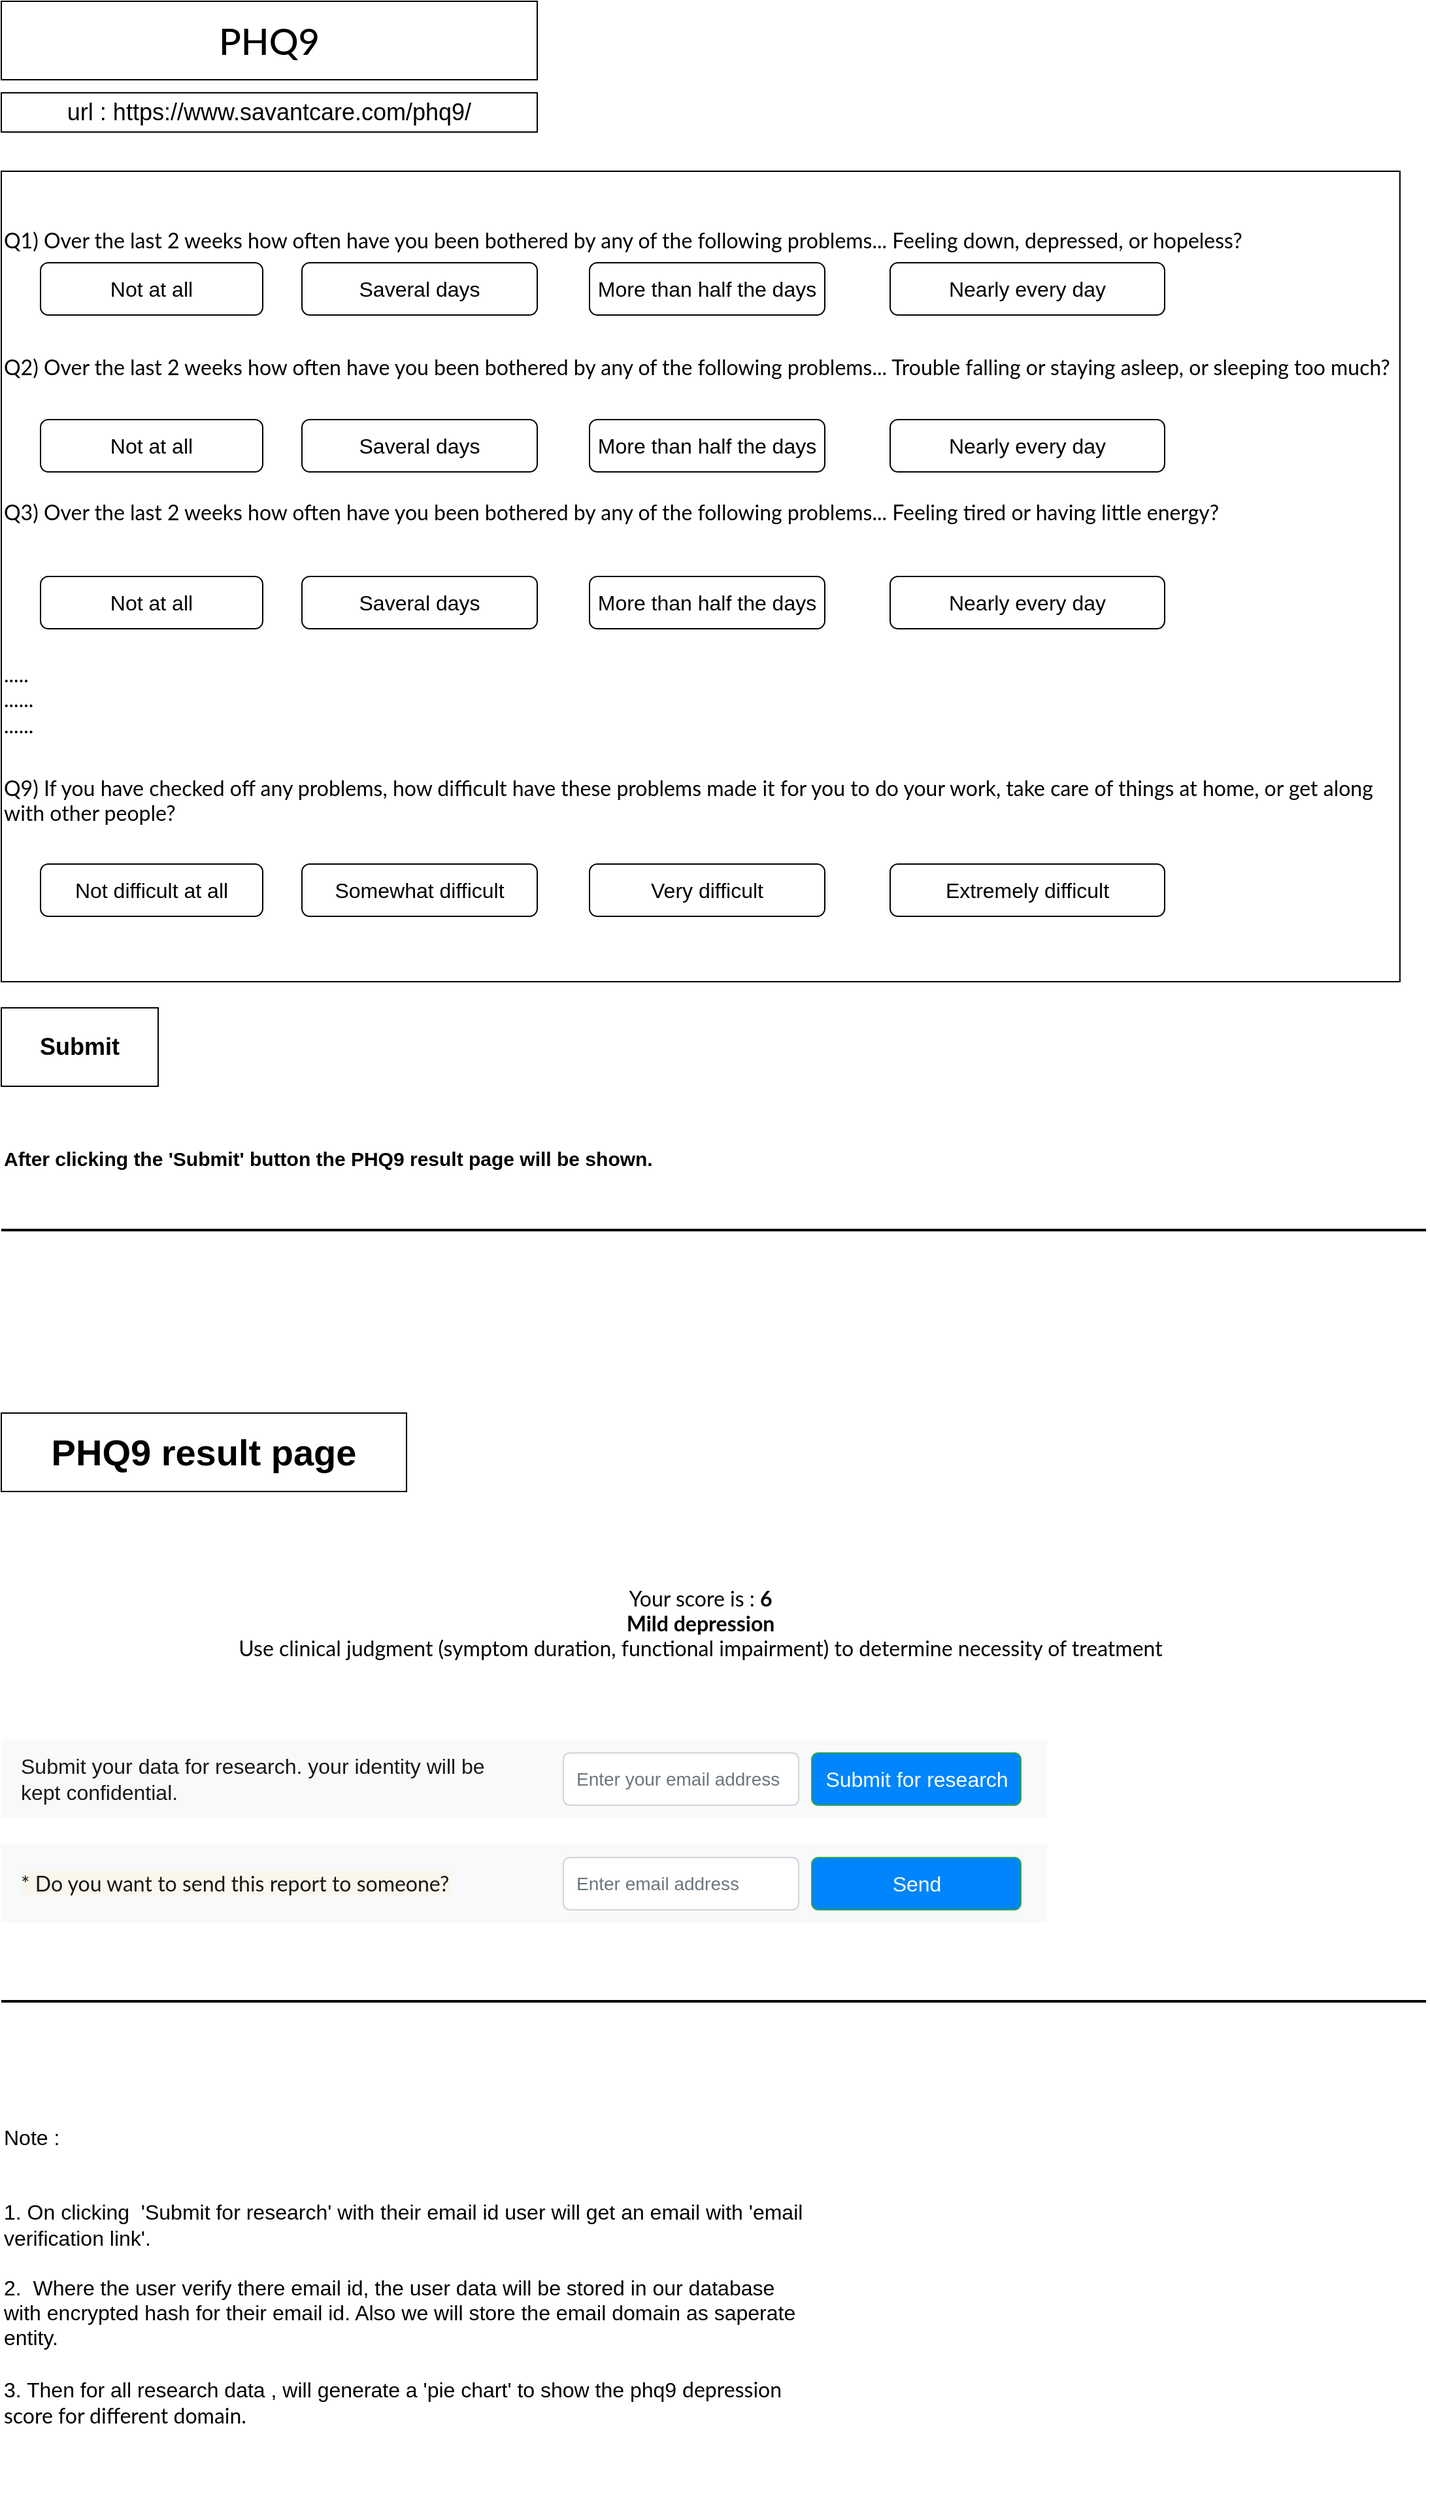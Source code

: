 <mxfile version="13.0.3" type="device"><diagram id="GBelWIYFIjmsClIAYHJw" name="Page-1"><mxGraphModel dx="1366" dy="816" grid="1" gridSize="10" guides="1" tooltips="1" connect="1" arrows="1" fold="1" page="1" pageScale="1" pageWidth="827" pageHeight="1169" math="0" shadow="0"><root><mxCell id="0"/><mxCell id="1" parent="0"/><mxCell id="169t5o3AJhvmIS5vxz1_-1" value="&lt;h1 style=&quot;box-sizing: border-box ; font-family: &amp;#34;lato&amp;#34; , sans-serif ; margin: 5px ; font-weight: 500 ; line-height: 1.1 ; background-color: rgb(255 , 255 , 255)&quot;&gt;&lt;font style=&quot;font-size: 28px&quot;&gt;PHQ9&lt;/font&gt;&lt;/h1&gt;" style="rounded=0;whiteSpace=wrap;html=1;align=center;" vertex="1" parent="1"><mxGeometry x="10" y="60" width="410" height="60" as="geometry"/></mxCell><mxCell id="169t5o3AJhvmIS5vxz1_-2" value="&lt;font style=&quot;font-size: 18px&quot;&gt;url :&amp;nbsp;https://www.savantcare.com/phq9/&lt;/font&gt;" style="rounded=0;whiteSpace=wrap;html=1;align=center;" vertex="1" parent="1"><mxGeometry x="10" y="130" width="410" height="30" as="geometry"/></mxCell><mxCell id="169t5o3AJhvmIS5vxz1_-3" value="&lt;span style=&quot;background-color: rgb(255 , 255 , 255)&quot;&gt;&lt;span style=&quot;font-family: &amp;#34;lato&amp;#34; , sans-serif ; font-size: 14px&quot;&gt;&lt;font style=&quot;font-size: 14px&quot;&gt;&lt;br&gt;&lt;/font&gt;&lt;/span&gt;&lt;span style=&quot;font-family: &amp;#34;lato&amp;#34; , sans-serif ; font-size: 16px&quot;&gt;Q1) Over the last 2 weeks how often have you been bothered by any of the following problems... Feeling down, depressed, or hopeless?&lt;br&gt;&lt;/span&gt;&lt;span style=&quot;font-family: &amp;#34;lato&amp;#34; , sans-serif ; font-size: 16px&quot;&gt;&lt;br&gt;&lt;br&gt;&lt;br&gt;&lt;br&gt;Q2) Over the last 2 weeks how often have you been bothered by any of the following problems... Trouble falling or staying asleep, or sleeping too much?&lt;/span&gt;&lt;span style=&quot;font-family: &amp;#34;lato&amp;#34; , sans-serif ; font-size: 16px&quot;&gt;&lt;br&gt;&lt;/span&gt;&lt;/span&gt;&lt;div class=&quot;radio&quot; style=&quot;box-sizing: border-box ; font-family: &amp;#34;lato&amp;#34; , sans-serif ; font-size: 16px ; position: relative ; margin-top: -5px ; margin-bottom: 10px&quot;&gt;&lt;span style=&quot;background-color: rgb(255 , 255 , 255)&quot;&gt;&lt;br&gt;&lt;/span&gt;&lt;/div&gt;&lt;div class=&quot;radio&quot; style=&quot;box-sizing: border-box ; font-family: &amp;#34;lato&amp;#34; , sans-serif ; font-size: 16px ; position: relative ; margin-top: -5px ; margin-bottom: 10px&quot;&gt;&lt;span style=&quot;background-color: rgb(255 , 255 , 255)&quot;&gt;&lt;br&gt;&lt;/span&gt;&lt;/div&gt;&lt;div class=&quot;radio&quot; style=&quot;box-sizing: border-box ; font-family: &amp;#34;lato&amp;#34; , sans-serif ; font-size: 16px ; position: relative ; margin-top: -5px ; margin-bottom: 10px&quot;&gt;&lt;span style=&quot;background-color: rgb(255 , 255 , 255)&quot;&gt;&lt;br&gt;&lt;/span&gt;&lt;/div&gt;&lt;div class=&quot;radio&quot; style=&quot;box-sizing: border-box ; font-family: &amp;#34;lato&amp;#34; , sans-serif ; font-size: 16px ; position: relative ; margin-top: -5px ; margin-bottom: 10px&quot;&gt;&lt;span style=&quot;background-color: rgb(255 , 255 , 255)&quot;&gt;&lt;br&gt;&lt;/span&gt;&lt;/div&gt;&lt;div class=&quot;radio&quot; style=&quot;box-sizing: border-box ; font-family: &amp;#34;lato&amp;#34; , sans-serif ; font-size: 16px ; position: relative ; margin-top: -5px ; margin-bottom: 10px&quot;&gt;&lt;span style=&quot;background-color: rgb(255 , 255 , 255)&quot;&gt;Q3) Over the last 2 weeks how often have you been bothered by any of the following problems... Feeling tired or having little energy?&lt;/span&gt;&lt;/div&gt;&lt;div class=&quot;radio&quot; style=&quot;box-sizing: border-box ; font-family: &amp;#34;lato&amp;#34; , sans-serif ; font-size: 16px ; position: relative ; margin-top: -5px ; margin-bottom: 10px&quot;&gt;&lt;label class=&quot;group2 radio-value-btn&quot; style=&quot;box-sizing: border-box ; display: inline-block ; max-width: 100% ; margin-bottom: 0px ; min-height: 20px ; padding-left: 20px ; cursor: pointer&quot;&gt;&lt;span style=&quot;font-family: &amp;#34;lato&amp;#34; , sans-serif ; background-color: rgb(255 , 255 , 255)&quot;&gt;&lt;br&gt;&lt;/span&gt;&lt;/label&gt;&lt;/div&gt;&lt;div class=&quot;radio&quot; style=&quot;box-sizing: border-box ; font-family: &amp;#34;lato&amp;#34; , sans-serif ; font-size: 16px ; position: relative ; margin-top: -5px ; margin-bottom: 10px&quot;&gt;&lt;label class=&quot;group2 radio-value-btn&quot; style=&quot;box-sizing: border-box ; display: inline-block ; max-width: 100% ; margin-bottom: 0px ; min-height: 20px ; padding-left: 20px ; cursor: pointer&quot;&gt;&lt;span style=&quot;font-family: &amp;#34;lato&amp;#34; , sans-serif ; background-color: rgb(255 , 255 , 255)&quot;&gt;&lt;br&gt;&lt;/span&gt;&lt;/label&gt;&lt;/div&gt;&lt;div class=&quot;radio&quot; style=&quot;box-sizing: border-box ; font-family: &amp;#34;lato&amp;#34; , sans-serif ; font-size: 16px ; position: relative ; margin-top: -5px ; margin-bottom: 10px&quot;&gt;&lt;label class=&quot;group2 radio-value-btn&quot; style=&quot;box-sizing: border-box ; display: inline-block ; max-width: 100% ; margin-bottom: 0px ; min-height: 20px ; padding-left: 20px ; cursor: pointer&quot;&gt;&lt;span style=&quot;font-family: &amp;#34;lato&amp;#34; , sans-serif ; background-color: rgb(255 , 255 , 255)&quot;&gt;&lt;br&gt;&lt;/span&gt;&lt;/label&gt;&lt;/div&gt;&lt;div class=&quot;radio&quot; style=&quot;box-sizing: border-box ; font-family: &amp;#34;lato&amp;#34; , sans-serif ; font-size: 16px ; position: relative ; margin-top: -5px ; margin-bottom: 10px&quot;&gt;&lt;label class=&quot;group2 radio-value-btn&quot; style=&quot;box-sizing: border-box ; display: inline-block ; max-width: 100% ; margin-bottom: 0px ; min-height: 20px ; padding-left: 20px ; cursor: pointer&quot;&gt;&lt;span style=&quot;font-family: &amp;#34;lato&amp;#34; , sans-serif ; background-color: rgb(255 , 255 , 255)&quot;&gt;&lt;br&gt;&lt;/span&gt;&lt;/label&gt;&lt;/div&gt;&lt;div class=&quot;radio&quot; style=&quot;box-sizing: border-box ; font-family: &amp;#34;lato&amp;#34; , sans-serif ; font-size: 16px ; position: relative ; margin-top: -5px ; margin-bottom: 10px&quot;&gt;&lt;/div&gt;&lt;span style=&quot;background-color: rgb(255 , 255 , 255)&quot;&gt;&lt;span style=&quot;font-family: &amp;#34;lato&amp;#34; , sans-serif&quot;&gt;&lt;font style=&quot;font-size: 16px&quot;&gt;.....&lt;br&gt;......&lt;br&gt;......&lt;/font&gt;&lt;/span&gt;&lt;br&gt;&lt;br style=&quot;font-family: &amp;#34;lato&amp;#34; , sans-serif ; font-size: 14px&quot;&gt;&lt;br style=&quot;font-family: &amp;#34;lato&amp;#34; , sans-serif ; font-size: 14px&quot;&gt;&lt;span style=&quot;font-family: &amp;#34;lato&amp;#34; , sans-serif ; font-size: 16px&quot;&gt;Q9) If you have checked off any problems, how difficult have these problems made it for you to do your work, take care of things at home, or get along with other people?&lt;br&gt;&lt;/span&gt;&lt;span style=&quot;font-family: &amp;#34;lato&amp;#34; , sans-serif ; font-size: 14px&quot;&gt;&lt;font style=&quot;font-size: 14px&quot;&gt;&lt;br&gt;&lt;/font&gt;&lt;/span&gt;&lt;/span&gt;&lt;div class=&quot;row&quot; style=&quot;box-sizing: border-box ; font-family: &amp;#34;lato&amp;#34; , sans-serif ; font-size: 16px ; margin-right: -15px ; margin-left: -15px&quot;&gt;&lt;span style=&quot;background-color: rgb(255 , 255 , 255)&quot;&gt;&lt;br&gt;&lt;/span&gt;&lt;/div&gt;&lt;span style=&quot;font-family: &amp;#34;lato&amp;#34; , sans-serif&quot;&gt;&lt;font style=&quot;font-size: 16px&quot;&gt;&lt;span style=&quot;background-color: rgb(255 , 255 , 255)&quot;&gt;&lt;br&gt;&lt;br&gt;&lt;/span&gt;&lt;br&gt;&lt;/font&gt;&lt;/span&gt;" style="rounded=0;whiteSpace=wrap;html=1;align=left;" vertex="1" parent="1"><mxGeometry x="10" y="190" width="1070" height="620" as="geometry"/></mxCell><mxCell id="169t5o3AJhvmIS5vxz1_-4" value="&lt;font style=&quot;font-size: 16px&quot;&gt;Not at all&lt;/font&gt;" style="rounded=1;whiteSpace=wrap;html=1;" vertex="1" parent="1"><mxGeometry x="40" y="380" width="170" height="40" as="geometry"/></mxCell><mxCell id="169t5o3AJhvmIS5vxz1_-5" value="&lt;font style=&quot;font-size: 16px&quot;&gt;Saveral days&lt;/font&gt;" style="rounded=1;whiteSpace=wrap;html=1;" vertex="1" parent="1"><mxGeometry x="240" y="380" width="180" height="40" as="geometry"/></mxCell><mxCell id="169t5o3AJhvmIS5vxz1_-6" value="&lt;span style=&quot;text-align: left ; background-color: rgb(255 , 255 , 255)&quot;&gt;&lt;font style=&quot;font-size: 16px&quot;&gt;Nearly every day&lt;/font&gt;&lt;/span&gt;" style="rounded=1;whiteSpace=wrap;html=1;" vertex="1" parent="1"><mxGeometry x="690" y="380" width="210" height="40" as="geometry"/></mxCell><mxCell id="169t5o3AJhvmIS5vxz1_-7" value="&lt;span style=&quot;text-align: left ; background-color: rgb(255 , 255 , 255)&quot;&gt;&lt;font style=&quot;font-size: 16px&quot;&gt;More than half the days&lt;/font&gt;&lt;/span&gt;" style="rounded=1;whiteSpace=wrap;html=1;" vertex="1" parent="1"><mxGeometry x="460" y="380" width="180" height="40" as="geometry"/></mxCell><mxCell id="169t5o3AJhvmIS5vxz1_-8" value="&lt;font style=&quot;font-size: 16px&quot;&gt;Not at all&lt;/font&gt;" style="rounded=1;whiteSpace=wrap;html=1;" vertex="1" parent="1"><mxGeometry x="40" y="260" width="170" height="40" as="geometry"/></mxCell><mxCell id="169t5o3AJhvmIS5vxz1_-9" value="&lt;font style=&quot;font-size: 16px&quot;&gt;Saveral days&lt;/font&gt;" style="rounded=1;whiteSpace=wrap;html=1;" vertex="1" parent="1"><mxGeometry x="240" y="260" width="180" height="40" as="geometry"/></mxCell><mxCell id="169t5o3AJhvmIS5vxz1_-10" value="&lt;span style=&quot;text-align: left ; background-color: rgb(255 , 255 , 255)&quot;&gt;&lt;font style=&quot;font-size: 16px&quot;&gt;Nearly every day&lt;/font&gt;&lt;/span&gt;" style="rounded=1;whiteSpace=wrap;html=1;" vertex="1" parent="1"><mxGeometry x="690" y="260" width="210" height="40" as="geometry"/></mxCell><mxCell id="169t5o3AJhvmIS5vxz1_-11" value="&lt;span style=&quot;text-align: left ; background-color: rgb(255 , 255 , 255)&quot;&gt;&lt;font style=&quot;font-size: 16px&quot;&gt;More than half the days&lt;/font&gt;&lt;/span&gt;" style="rounded=1;whiteSpace=wrap;html=1;" vertex="1" parent="1"><mxGeometry x="460" y="260" width="180" height="40" as="geometry"/></mxCell><mxCell id="169t5o3AJhvmIS5vxz1_-12" value="&lt;font style=&quot;font-size: 16px&quot;&gt;Not at all&lt;/font&gt;" style="rounded=1;whiteSpace=wrap;html=1;" vertex="1" parent="1"><mxGeometry x="40" y="500" width="170" height="40" as="geometry"/></mxCell><mxCell id="169t5o3AJhvmIS5vxz1_-13" value="&lt;font style=&quot;font-size: 16px&quot;&gt;Saveral days&lt;/font&gt;" style="rounded=1;whiteSpace=wrap;html=1;" vertex="1" parent="1"><mxGeometry x="240" y="500" width="180" height="40" as="geometry"/></mxCell><mxCell id="169t5o3AJhvmIS5vxz1_-14" value="&lt;span style=&quot;text-align: left ; background-color: rgb(255 , 255 , 255)&quot;&gt;&lt;font style=&quot;font-size: 16px&quot;&gt;Nearly every day&lt;/font&gt;&lt;/span&gt;" style="rounded=1;whiteSpace=wrap;html=1;" vertex="1" parent="1"><mxGeometry x="690" y="500" width="210" height="40" as="geometry"/></mxCell><mxCell id="169t5o3AJhvmIS5vxz1_-15" value="&lt;span style=&quot;text-align: left ; background-color: rgb(255 , 255 , 255)&quot;&gt;&lt;font style=&quot;font-size: 16px&quot;&gt;More than half the days&lt;/font&gt;&lt;/span&gt;" style="rounded=1;whiteSpace=wrap;html=1;" vertex="1" parent="1"><mxGeometry x="460" y="500" width="180" height="40" as="geometry"/></mxCell><mxCell id="169t5o3AJhvmIS5vxz1_-16" value="&lt;span style=&quot;text-align: left ; background-color: rgb(255 , 255 , 255)&quot;&gt;&lt;font style=&quot;font-size: 16px&quot;&gt;Not difficult at all&lt;/font&gt;&lt;/span&gt;" style="rounded=1;whiteSpace=wrap;html=1;" vertex="1" parent="1"><mxGeometry x="40" y="720" width="170" height="40" as="geometry"/></mxCell><mxCell id="169t5o3AJhvmIS5vxz1_-17" value="&lt;span style=&quot;text-align: left ; background-color: rgb(255 , 255 , 255)&quot;&gt;&lt;font style=&quot;font-size: 16px&quot;&gt;Somewhat difficult&lt;/font&gt;&lt;/span&gt;" style="rounded=1;whiteSpace=wrap;html=1;" vertex="1" parent="1"><mxGeometry x="240" y="720" width="180" height="40" as="geometry"/></mxCell><mxCell id="169t5o3AJhvmIS5vxz1_-18" value="&lt;span style=&quot;text-align: left ; background-color: rgb(255 , 255 , 255)&quot;&gt;&lt;font style=&quot;font-size: 16px&quot;&gt;Extremely difficult&lt;/font&gt;&lt;/span&gt;" style="rounded=1;whiteSpace=wrap;html=1;" vertex="1" parent="1"><mxGeometry x="690" y="720" width="210" height="40" as="geometry"/></mxCell><mxCell id="169t5o3AJhvmIS5vxz1_-19" value="&lt;span style=&quot;text-align: left ; background-color: rgb(255 , 255 , 255)&quot;&gt;&lt;font style=&quot;font-size: 16px&quot;&gt;Very difficult&lt;/font&gt;&lt;/span&gt;" style="rounded=1;whiteSpace=wrap;html=1;" vertex="1" parent="1"><mxGeometry x="460" y="720" width="180" height="40" as="geometry"/></mxCell><mxCell id="169t5o3AJhvmIS5vxz1_-20" value="&lt;b&gt;&lt;font style=&quot;font-size: 18px&quot;&gt;Submit&lt;/font&gt;&lt;/b&gt;" style="rounded=0;whiteSpace=wrap;html=1;" vertex="1" parent="1"><mxGeometry x="10" y="830" width="120" height="60" as="geometry"/></mxCell><mxCell id="169t5o3AJhvmIS5vxz1_-21" value="&lt;b&gt;&lt;font style=&quot;font-size: 15px&quot;&gt;After clicking the 'Submit' button the PHQ9 result page&amp;nbsp;will be shown.&lt;/font&gt;&lt;/b&gt;" style="rounded=0;whiteSpace=wrap;html=1;align=left;strokeColor=#FFFFFF;" vertex="1" parent="1"><mxGeometry x="10" y="930" width="790" height="30" as="geometry"/></mxCell><mxCell id="169t5o3AJhvmIS5vxz1_-22" value="&lt;b&gt;&lt;font style=&quot;font-size: 28px&quot;&gt;PHQ9 result page&lt;/font&gt;&lt;/b&gt;" style="rounded=0;whiteSpace=wrap;html=1;strokeColor=#000000;align=center;" vertex="1" parent="1"><mxGeometry x="10" y="1140" width="310" height="60" as="geometry"/></mxCell><mxCell id="169t5o3AJhvmIS5vxz1_-23" value="" style="endArrow=none;html=1;strokeWidth=2;" edge="1" parent="1"><mxGeometry width="50" height="50" relative="1" as="geometry"><mxPoint x="10" y="1000" as="sourcePoint"/><mxPoint x="1100" y="1000" as="targetPoint"/></mxGeometry></mxCell><mxCell id="169t5o3AJhvmIS5vxz1_-24" value="Submit your data for research.&amp;nbsp;your identity will be &lt;br&gt;kept confidential." style="html=1;shadow=0;dashed=0;fillColor=#F8F9FA;strokeColor=none;fontSize=16;fontColor=#181819;align=left;spacing=15;" vertex="1" parent="1"><mxGeometry x="10" y="1390" width="800" height="60" as="geometry"/></mxCell><mxCell id="169t5o3AJhvmIS5vxz1_-25" value="Enter your email address" style="html=1;shadow=0;dashed=0;shape=mxgraph.bootstrap.rrect;rSize=5;fontSize=14;fontColor=#6C767D;strokeColor=#CED4DA;fillColor=#ffffff;align=left;spacing=10;" vertex="1" parent="169t5o3AJhvmIS5vxz1_-24"><mxGeometry width="180" height="40" relative="1" as="geometry"><mxPoint x="430" y="10" as="offset"/></mxGeometry></mxCell><mxCell id="169t5o3AJhvmIS5vxz1_-26" value="&lt;span style=&quot;font-size: 16px&quot;&gt;&lt;font color=&quot;#ffffff&quot;&gt;Submit for research&lt;/font&gt;&lt;/span&gt;" style="html=1;shadow=0;dashed=0;shape=mxgraph.bootstrap.rrect;rSize=5;fontSize=14;fontColor=#33A64C;strokeColor=#33A64C;fillColor=#0085FC;" vertex="1" parent="169t5o3AJhvmIS5vxz1_-24"><mxGeometry width="160" height="40" relative="1" as="geometry"><mxPoint x="620" y="10" as="offset"/></mxGeometry></mxCell><mxCell id="169t5o3AJhvmIS5vxz1_-27" value="&lt;span style=&quot;font-family: &amp;#34;lato&amp;#34; , sans-serif ; text-align: center ; background-color: rgba(253 , 226 , 159 , 0.16)&quot;&gt;* Do you want to send this report to someone?&lt;/span&gt;" style="html=1;shadow=0;dashed=0;fillColor=#F8F9FA;strokeColor=none;fontSize=16;fontColor=#181819;align=left;spacing=15;" vertex="1" parent="1"><mxGeometry x="10" y="1470" width="800" height="60" as="geometry"/></mxCell><mxCell id="169t5o3AJhvmIS5vxz1_-28" value="Enter email address" style="html=1;shadow=0;dashed=0;shape=mxgraph.bootstrap.rrect;rSize=5;fontSize=14;fontColor=#6C767D;strokeColor=#CED4DA;fillColor=#ffffff;align=left;spacing=10;" vertex="1" parent="169t5o3AJhvmIS5vxz1_-27"><mxGeometry width="180" height="40" relative="1" as="geometry"><mxPoint x="430" y="10" as="offset"/></mxGeometry></mxCell><mxCell id="169t5o3AJhvmIS5vxz1_-29" value="&lt;span style=&quot;font-size: 16px&quot;&gt;&lt;font color=&quot;#ffffff&quot;&gt;Send&lt;/font&gt;&lt;/span&gt;" style="html=1;shadow=0;dashed=0;shape=mxgraph.bootstrap.rrect;rSize=5;fontSize=14;fontColor=#33A64C;strokeColor=#33A64C;fillColor=#0085FC;" vertex="1" parent="169t5o3AJhvmIS5vxz1_-27"><mxGeometry width="160" height="40" relative="1" as="geometry"><mxPoint x="620" y="10" as="offset"/></mxGeometry></mxCell><mxCell id="169t5o3AJhvmIS5vxz1_-30" value="&lt;font style=&quot;font-size: 16px&quot;&gt;Note :&lt;br&gt;&lt;br&gt;&amp;nbsp;&amp;nbsp;&lt;br&gt;1. On clicking&amp;nbsp; 'Submit for research' with their email id user will get an email with 'email verification link'.&lt;br&gt;&lt;br&gt;2.&amp;nbsp; Where the user verify there email id, the user data will be stored in our database with&amp;nbsp;encrypted hash for their email id. Also we will store the email domain as saperate entity.&lt;br&gt;&lt;br&gt;3. Then for all research data , will generate a 'pie chart' to show the phq9&amp;nbsp;&lt;span style=&quot;box-sizing: border-box ; font-family: &amp;#34;lato&amp;#34; , sans-serif ; text-align: center ; background-color: rgb(255 , 255 , 255)&quot;&gt;depression score for different domain.&lt;/span&gt;&lt;br&gt;&lt;br&gt;&lt;/font&gt;" style="rounded=0;whiteSpace=wrap;html=1;strokeColor=#FFFFFF;fillColor=#FFFFFF;align=left;" vertex="1" parent="1"><mxGeometry x="10" y="1650" width="620" height="320" as="geometry"/></mxCell><mxCell id="169t5o3AJhvmIS5vxz1_-31" value="&lt;span style=&quot;font-family: &amp;#34;lato&amp;#34; , sans-serif ; font-size: 16px ; background-color: rgb(255 , 255 , 255)&quot;&gt;&amp;nbsp; &amp;nbsp;&lt;/span&gt;&lt;div id=&quot;results&quot; style=&quot;box-sizing: border-box ; font-family: &amp;#34;lato&amp;#34; , sans-serif ; font-size: 16px ; background-color: rgb(255 , 255 , 255)&quot;&gt;Your score is : &lt;b&gt;6&lt;/b&gt;&lt;br style=&quot;box-sizing: border-box&quot;&gt;&lt;span style=&quot;box-sizing: border-box ; font-family: &amp;#34;lato&amp;#34; , sans-serif ; font-weight: 700&quot;&gt;Mild depression&lt;br&gt;&lt;/span&gt;&lt;span style=&quot;font-family: &amp;#34;lato&amp;#34; , sans-serif&quot;&gt;Use clinical judgment (symptom duration, functional impairment) to determine necessity of treatment&lt;/span&gt;&lt;br&gt;&lt;/div&gt;&lt;div id=&quot;results&quot; style=&quot;box-sizing: border-box ; font-family: &amp;#34;lato&amp;#34; , sans-serif ; font-size: 16px ; background-color: rgb(255 , 255 , 255)&quot;&gt;&lt;span style=&quot;box-sizing: border-box ; font-family: &amp;#34;lato&amp;#34; , sans-serif ; font-weight: 700&quot;&gt;&lt;br&gt;&lt;/span&gt;&lt;/div&gt;" style="rounded=0;whiteSpace=wrap;html=1;strokeColor=#FFFFFF;" vertex="1" parent="1"><mxGeometry x="10" y="1250" width="1070" height="100" as="geometry"/></mxCell><mxCell id="169t5o3AJhvmIS5vxz1_-32" value="" style="endArrow=none;html=1;strokeWidth=2;" edge="1" parent="1"><mxGeometry width="50" height="50" relative="1" as="geometry"><mxPoint x="10" y="1590" as="sourcePoint"/><mxPoint x="1100" y="1590" as="targetPoint"/></mxGeometry></mxCell></root></mxGraphModel></diagram></mxfile>